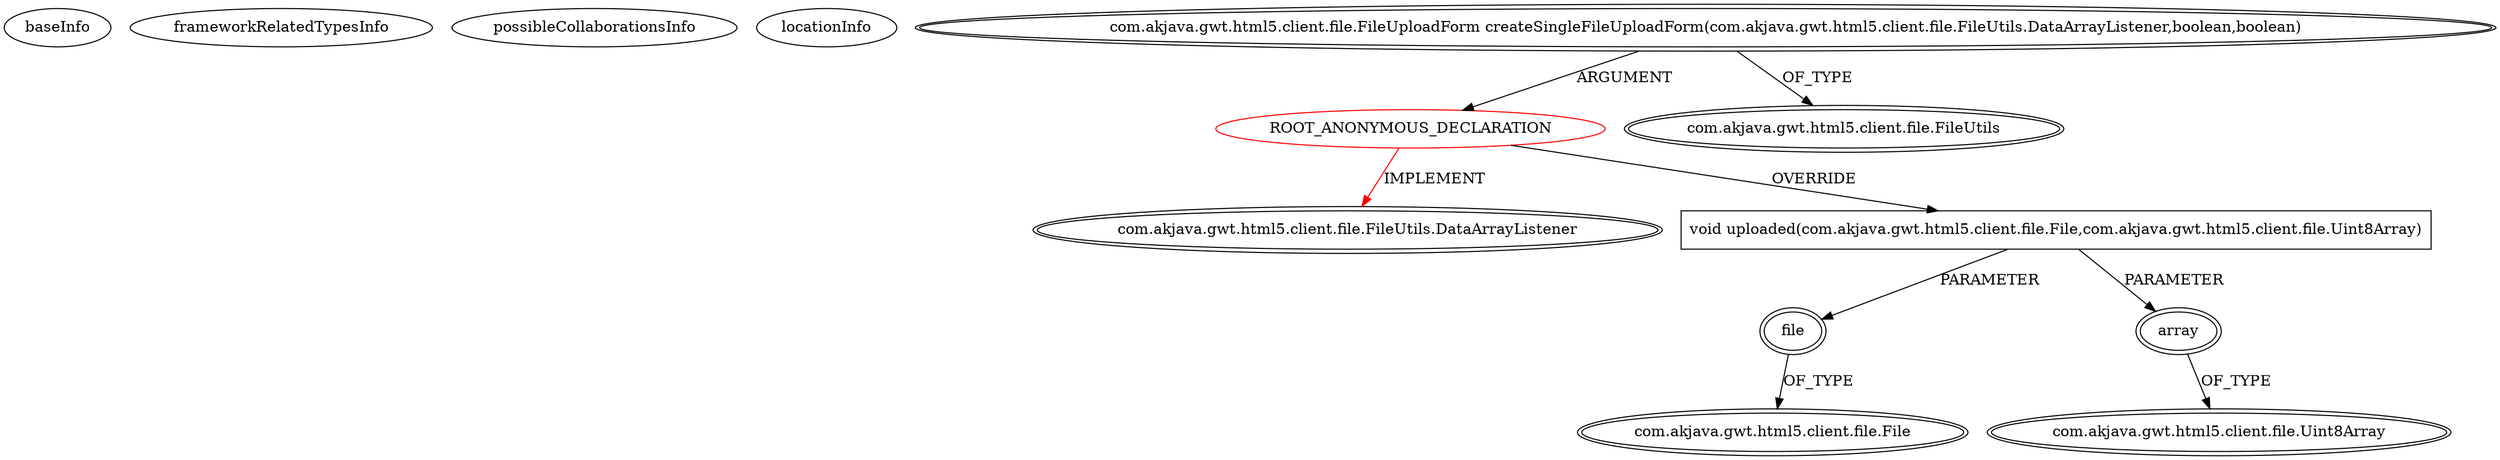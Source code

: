 digraph {
baseInfo[graphId=645,category="extension_graph",isAnonymous=true,possibleRelation=false]
frameworkRelatedTypesInfo[0="com.akjava.gwt.html5.client.file.FileUtils.DataArrayListener"]
possibleCollaborationsInfo[]
locationInfo[projectName="akjava-GWTRecorderjs",filePath="/akjava-GWTRecorderjs/GWTRecorderjs-master/src/com/akjava/gwt/recorder/client/GWTRecorder.java",contextSignature="void onModuleLoad()",graphId="645"]
0[label="ROOT_ANONYMOUS_DECLARATION",vertexType="ROOT_ANONYMOUS_DECLARATION",isFrameworkType=false,color=red]
1[label="com.akjava.gwt.html5.client.file.FileUtils.DataArrayListener",vertexType="FRAMEWORK_INTERFACE_TYPE",isFrameworkType=true,peripheries=2]
2[label="com.akjava.gwt.html5.client.file.FileUploadForm createSingleFileUploadForm(com.akjava.gwt.html5.client.file.FileUtils.DataArrayListener,boolean,boolean)",vertexType="OUTSIDE_CALL",isFrameworkType=true,peripheries=2]
3[label="com.akjava.gwt.html5.client.file.FileUtils",vertexType="FRAMEWORK_CLASS_TYPE",isFrameworkType=true,peripheries=2]
4[label="void uploaded(com.akjava.gwt.html5.client.file.File,com.akjava.gwt.html5.client.file.Uint8Array)",vertexType="OVERRIDING_METHOD_DECLARATION",isFrameworkType=false,shape=box]
5[label="file",vertexType="PARAMETER_DECLARATION",isFrameworkType=true,peripheries=2]
6[label="com.akjava.gwt.html5.client.file.File",vertexType="FRAMEWORK_CLASS_TYPE",isFrameworkType=true,peripheries=2]
7[label="array",vertexType="PARAMETER_DECLARATION",isFrameworkType=true,peripheries=2]
8[label="com.akjava.gwt.html5.client.file.Uint8Array",vertexType="FRAMEWORK_CLASS_TYPE",isFrameworkType=true,peripheries=2]
0->1[label="IMPLEMENT",color=red]
2->0[label="ARGUMENT"]
2->3[label="OF_TYPE"]
0->4[label="OVERRIDE"]
5->6[label="OF_TYPE"]
4->5[label="PARAMETER"]
7->8[label="OF_TYPE"]
4->7[label="PARAMETER"]
}
